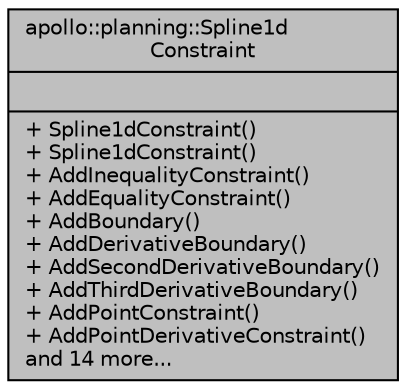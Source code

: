 digraph "apollo::planning::Spline1dConstraint"
{
  edge [fontname="Helvetica",fontsize="10",labelfontname="Helvetica",labelfontsize="10"];
  node [fontname="Helvetica",fontsize="10",shape=record];
  Node1 [label="{apollo::planning::Spline1d\lConstraint\n||+ Spline1dConstraint()\l+ Spline1dConstraint()\l+ AddInequalityConstraint()\l+ AddEqualityConstraint()\l+ AddBoundary()\l+ AddDerivativeBoundary()\l+ AddSecondDerivativeBoundary()\l+ AddThirdDerivativeBoundary()\l+ AddPointConstraint()\l+ AddPointDerivativeConstraint()\land 14 more...\l}",height=0.2,width=0.4,color="black", fillcolor="grey75", style="filled" fontcolor="black"];
}
